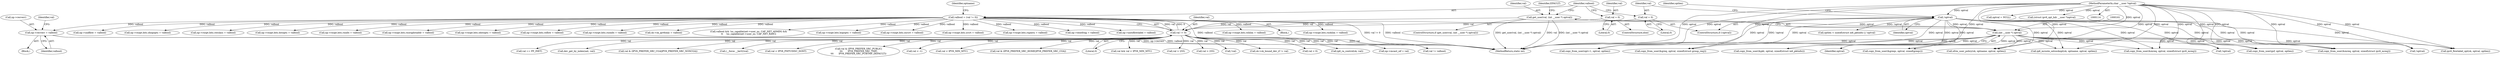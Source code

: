 digraph "0_linux_45f6fad84cc305103b28d73482b344d7f5b76f39_11@API" {
"1001840" [label="(Call,np->recverr = valbool)"];
"1000170" [label="(Call,valbool = (val != 0))"];
"1000172" [label="(Call,val != 0)"];
"1000158" [label="(Call,get_user(val, (int __user *) optval))"];
"1000160" [label="(Call,(int __user *) optval)"];
"1000144" [label="(Call,!optval)"];
"1000118" [label="(MethodParameterIn,char __user *optval)"];
"1000167" [label="(Call,val = 0)"];
"1000146" [label="(Call,val = 0)"];
"1000494" [label="(Call,np->rxopt.bits.rxhlim = valbool)"];
"1001897" [label="(Call,xfrm_user_policy(sk, optname, optval, optlen))"];
"1000120" [label="(Block,)"];
"1000514" [label="(Call,np->rxopt.bits.rxohlim = valbool)"];
"1000191" [label="(Block,)"];
"1001864" [label="(Call,np->sndflow = valbool)"];
"1000158" [label="(Call,get_user(val, (int __user *) optval))"];
"1000815" [label="(Call,!optval)"];
"1000594" [label="(Call,np->rxopt.bits.ohopopts = valbool)"];
"1000959" [label="(Call,!optval)"];
"1001840" [label="(Call,np->recverr = valbool)"];
"1001497" [label="(Call,copy_from_user(&greq, optval, sizeof(struct group_req)))"];
"1000162" [label="(Identifier,optval)"];
"1000688" [label="(Call,np->rxopt.bits.rxtclass = valbool)"];
"1001340" [label="(Call,sk->sk_bound_dev_if != val)"];
"1000153" [label="(Identifier,optlen)"];
"1000614" [label="(Call,np->rxopt.bits.dstopts = valbool)"];
"1000954" [label="(Call,optlen < sizeof(struct in6_pktinfo) || !optval)"];
"1000454" [label="(Call,np->rxopt.bits.rxinfo = valbool)"];
"1000787" [label="(Call,np->rxopt.bits.rxorigdstaddr = valbool)"];
"1000179" [label="(Call,ip6_mroute_setsockopt(sk, optname, optval, optlen))"];
"1002013" [label="(Call,val < 0)"];
"1000634" [label="(Call,np->rxopt.bits.odstopts = valbool)"];
"1001847" [label="(Identifier,val)"];
"1001781" [label="(Call,ip6_ra_control(sk, val))"];
"1001362" [label="(Call,np->mcast_oif = val)"];
"1000144" [label="(Call,!optval)"];
"1001446" [label="(Call,copy_from_user(&mreq, optval, sizeof(struct ipv6_mreq)))"];
"1001841" [label="(Call,np->recverr)"];
"1000174" [label="(Literal,0)"];
"1000118" [label="(MethodParameterIn,char __user *optval)"];
"1000708" [label="(Call,np->rxopt.bits.rxflow = valbool)"];
"1000173" [label="(Identifier,val)"];
"1000147" [label="(Identifier,val)"];
"1001721" [label="(Call,copy_from_user(gsf, optval, optlen))"];
"1001396" [label="(Call,copy_from_user(&mreq, optval, sizeof(struct ipv6_mreq)))"];
"1000200" [label="(Call,val == PF_INET)"];
"1000159" [label="(Identifier,val)"];
"1000165" [label="(Identifier,EFAULT)"];
"1000172" [label="(Call,val != 0)"];
"1001348" [label="(Call,dev_get_by_index(net, val))"];
"1000169" [label="(Literal,0)"];
"1000143" [label="(ControlStructure,if (!optval))"];
"1000160" [label="(Call,(int __user *) optval)"];
"1000474" [label="(Call,np->rxopt.bits.rxoinfo = valbool)"];
"1000438" [label="(Call,sk->sk_ipv6only = valbool)"];
"1001977" [label="(Call,val & (IPV6_PREFER_SRC_CGA|IPV6_PREFER_SRC_NONCGA))"];
"1001876" [label="(Call,ipv6_flowlabel_opt(sk, optval, optlen))"];
"1001267" [label="(Call,(__force __be32)val)"];
"1001794" [label="(Call,val < IPV6_PMTUDISC_DONT)"];
"1000166" [label="(ControlStructure,else)"];
"1000743" [label="(Call,valbool && !ns_capable(net->user_ns, CAP_NET_ADMIN) &&\n\t\t    !ns_capable(net->user_ns, CAP_NET_RAW))"];
"1002065" [label="(MethodReturn,static int)"];
"1001844" [label="(Identifier,valbool)"];
"1001924" [label="(Call,val & (IPV6_PREFER_SRC_PUBLIC|\n\t\t\t       IPV6_PREFER_SRC_TMP|\n\t\t\t       IPV6_PREFER_SRC_PUBTMP_DEFAULT))"];
"1000656" [label="(Call,val < -1)"];
"1000177" [label="(Identifier,optname)"];
"1000574" [label="(Call,np->rxopt.bits.hopopts = valbool)"];
"1000171" [label="(Identifier,valbool)"];
"1001820" [label="(Call,val < IPV6_MIN_MTU)"];
"1001099" [label="(Call,copy_from_user(opt+1, optval, optlen))"];
"1000146" [label="(Call,val = 0)"];
"1000963" [label="(Call,copy_from_user(&pkt, optval, sizeof(struct in6_pktinfo)))"];
"1001956" [label="(Call,val & (IPV6_PREFER_SRC_HOME|IPV6_PREFER_SRC_COA))"];
"1001569" [label="(Call,copy_from_user(&greqs, optval, sizeof(greqs)))"];
"1000170" [label="(Call,valbool = (val != 0))"];
"1000145" [label="(Identifier,optval)"];
"1000157" [label="(ControlStructure,if (get_user(val, (int __user *) optval)))"];
"1000167" [label="(Call,val = 0)"];
"1000554" [label="(Call,np->rxopt.bits.osrcrt = valbool)"];
"1000810" [label="(Call,optval = NULL)"];
"1000534" [label="(Call,np->rxopt.bits.srcrt = valbool)"];
"1000865" [label="(Call,(struct ipv6_opt_hdr __user *)optval)"];
"1000168" [label="(Identifier,val)"];
"1000728" [label="(Call,np->rxopt.bits.rxpmtu = valbool)"];
"1002030" [label="(Call,np->dontfrag = valbool)"];
"1001236" [label="(Call,val != valbool)"];
"1001818" [label="(Call,val && val < IPV6_MIN_MTU)"];
"1002040" [label="(Call,np->autoflowlabel = valbool)"];
"1001172" [label="(Call,val > 255)"];
"1000148" [label="(Literal,0)"];
"1001205" [label="(Call,val > 255)"];
"1001846" [label="(Call,!val)"];
"1001840" -> "1000191"  [label="AST: "];
"1001840" -> "1001844"  [label="CFG: "];
"1001841" -> "1001840"  [label="AST: "];
"1001844" -> "1001840"  [label="AST: "];
"1001847" -> "1001840"  [label="CFG: "];
"1001840" -> "1002065"  [label="DDG: np->recverr"];
"1001840" -> "1002065"  [label="DDG: valbool"];
"1000170" -> "1001840"  [label="DDG: valbool"];
"1000170" -> "1000120"  [label="AST: "];
"1000170" -> "1000172"  [label="CFG: "];
"1000171" -> "1000170"  [label="AST: "];
"1000172" -> "1000170"  [label="AST: "];
"1000177" -> "1000170"  [label="CFG: "];
"1000170" -> "1002065"  [label="DDG: val != 0"];
"1000170" -> "1002065"  [label="DDG: valbool"];
"1000172" -> "1000170"  [label="DDG: val"];
"1000172" -> "1000170"  [label="DDG: 0"];
"1000170" -> "1000438"  [label="DDG: valbool"];
"1000170" -> "1000454"  [label="DDG: valbool"];
"1000170" -> "1000474"  [label="DDG: valbool"];
"1000170" -> "1000494"  [label="DDG: valbool"];
"1000170" -> "1000514"  [label="DDG: valbool"];
"1000170" -> "1000534"  [label="DDG: valbool"];
"1000170" -> "1000554"  [label="DDG: valbool"];
"1000170" -> "1000574"  [label="DDG: valbool"];
"1000170" -> "1000594"  [label="DDG: valbool"];
"1000170" -> "1000614"  [label="DDG: valbool"];
"1000170" -> "1000634"  [label="DDG: valbool"];
"1000170" -> "1000688"  [label="DDG: valbool"];
"1000170" -> "1000708"  [label="DDG: valbool"];
"1000170" -> "1000728"  [label="DDG: valbool"];
"1000170" -> "1000743"  [label="DDG: valbool"];
"1000170" -> "1000787"  [label="DDG: valbool"];
"1000170" -> "1001236"  [label="DDG: valbool"];
"1000170" -> "1001864"  [label="DDG: valbool"];
"1000170" -> "1002030"  [label="DDG: valbool"];
"1000170" -> "1002040"  [label="DDG: valbool"];
"1000172" -> "1000174"  [label="CFG: "];
"1000173" -> "1000172"  [label="AST: "];
"1000174" -> "1000172"  [label="AST: "];
"1000172" -> "1002065"  [label="DDG: val"];
"1000158" -> "1000172"  [label="DDG: val"];
"1000167" -> "1000172"  [label="DDG: val"];
"1000146" -> "1000172"  [label="DDG: val"];
"1000172" -> "1000200"  [label="DDG: val"];
"1000172" -> "1000656"  [label="DDG: val"];
"1000172" -> "1001172"  [label="DDG: val"];
"1000172" -> "1001205"  [label="DDG: val"];
"1000172" -> "1001236"  [label="DDG: val"];
"1000172" -> "1001267"  [label="DDG: val"];
"1000172" -> "1001340"  [label="DDG: val"];
"1000172" -> "1001348"  [label="DDG: val"];
"1000172" -> "1001362"  [label="DDG: val"];
"1000172" -> "1001781"  [label="DDG: val"];
"1000172" -> "1001794"  [label="DDG: val"];
"1000172" -> "1001818"  [label="DDG: val"];
"1000172" -> "1001820"  [label="DDG: val"];
"1000172" -> "1001846"  [label="DDG: val"];
"1000172" -> "1001924"  [label="DDG: val"];
"1000172" -> "1001956"  [label="DDG: val"];
"1000172" -> "1001977"  [label="DDG: val"];
"1000172" -> "1002013"  [label="DDG: val"];
"1000158" -> "1000157"  [label="AST: "];
"1000158" -> "1000160"  [label="CFG: "];
"1000159" -> "1000158"  [label="AST: "];
"1000160" -> "1000158"  [label="AST: "];
"1000165" -> "1000158"  [label="CFG: "];
"1000171" -> "1000158"  [label="CFG: "];
"1000158" -> "1002065"  [label="DDG: val"];
"1000158" -> "1002065"  [label="DDG: (int __user *) optval"];
"1000158" -> "1002065"  [label="DDG: get_user(val, (int __user *) optval)"];
"1000160" -> "1000158"  [label="DDG: optval"];
"1000160" -> "1000162"  [label="CFG: "];
"1000161" -> "1000160"  [label="AST: "];
"1000162" -> "1000160"  [label="AST: "];
"1000160" -> "1002065"  [label="DDG: optval"];
"1000144" -> "1000160"  [label="DDG: optval"];
"1000118" -> "1000160"  [label="DDG: optval"];
"1000160" -> "1000179"  [label="DDG: optval"];
"1000160" -> "1000815"  [label="DDG: optval"];
"1000160" -> "1000959"  [label="DDG: optval"];
"1000160" -> "1000963"  [label="DDG: optval"];
"1000160" -> "1001099"  [label="DDG: optval"];
"1000160" -> "1001396"  [label="DDG: optval"];
"1000160" -> "1001446"  [label="DDG: optval"];
"1000160" -> "1001497"  [label="DDG: optval"];
"1000160" -> "1001569"  [label="DDG: optval"];
"1000160" -> "1001721"  [label="DDG: optval"];
"1000160" -> "1001876"  [label="DDG: optval"];
"1000160" -> "1001897"  [label="DDG: optval"];
"1000144" -> "1000143"  [label="AST: "];
"1000144" -> "1000145"  [label="CFG: "];
"1000145" -> "1000144"  [label="AST: "];
"1000147" -> "1000144"  [label="CFG: "];
"1000153" -> "1000144"  [label="CFG: "];
"1000144" -> "1002065"  [label="DDG: !optval"];
"1000144" -> "1002065"  [label="DDG: optval"];
"1000118" -> "1000144"  [label="DDG: optval"];
"1000144" -> "1000179"  [label="DDG: optval"];
"1000144" -> "1000815"  [label="DDG: optval"];
"1000144" -> "1000954"  [label="DDG: !optval"];
"1000144" -> "1000959"  [label="DDG: optval"];
"1000144" -> "1000963"  [label="DDG: optval"];
"1000144" -> "1001099"  [label="DDG: optval"];
"1000144" -> "1001396"  [label="DDG: optval"];
"1000144" -> "1001446"  [label="DDG: optval"];
"1000144" -> "1001497"  [label="DDG: optval"];
"1000144" -> "1001569"  [label="DDG: optval"];
"1000144" -> "1001721"  [label="DDG: optval"];
"1000144" -> "1001876"  [label="DDG: optval"];
"1000144" -> "1001897"  [label="DDG: optval"];
"1000118" -> "1000114"  [label="AST: "];
"1000118" -> "1002065"  [label="DDG: optval"];
"1000118" -> "1000179"  [label="DDG: optval"];
"1000118" -> "1000810"  [label="DDG: optval"];
"1000118" -> "1000815"  [label="DDG: optval"];
"1000118" -> "1000865"  [label="DDG: optval"];
"1000118" -> "1000959"  [label="DDG: optval"];
"1000118" -> "1000963"  [label="DDG: optval"];
"1000118" -> "1001099"  [label="DDG: optval"];
"1000118" -> "1001396"  [label="DDG: optval"];
"1000118" -> "1001446"  [label="DDG: optval"];
"1000118" -> "1001497"  [label="DDG: optval"];
"1000118" -> "1001569"  [label="DDG: optval"];
"1000118" -> "1001721"  [label="DDG: optval"];
"1000118" -> "1001876"  [label="DDG: optval"];
"1000118" -> "1001897"  [label="DDG: optval"];
"1000167" -> "1000166"  [label="AST: "];
"1000167" -> "1000169"  [label="CFG: "];
"1000168" -> "1000167"  [label="AST: "];
"1000169" -> "1000167"  [label="AST: "];
"1000171" -> "1000167"  [label="CFG: "];
"1000146" -> "1000143"  [label="AST: "];
"1000146" -> "1000148"  [label="CFG: "];
"1000147" -> "1000146"  [label="AST: "];
"1000148" -> "1000146"  [label="AST: "];
"1000171" -> "1000146"  [label="CFG: "];
}
